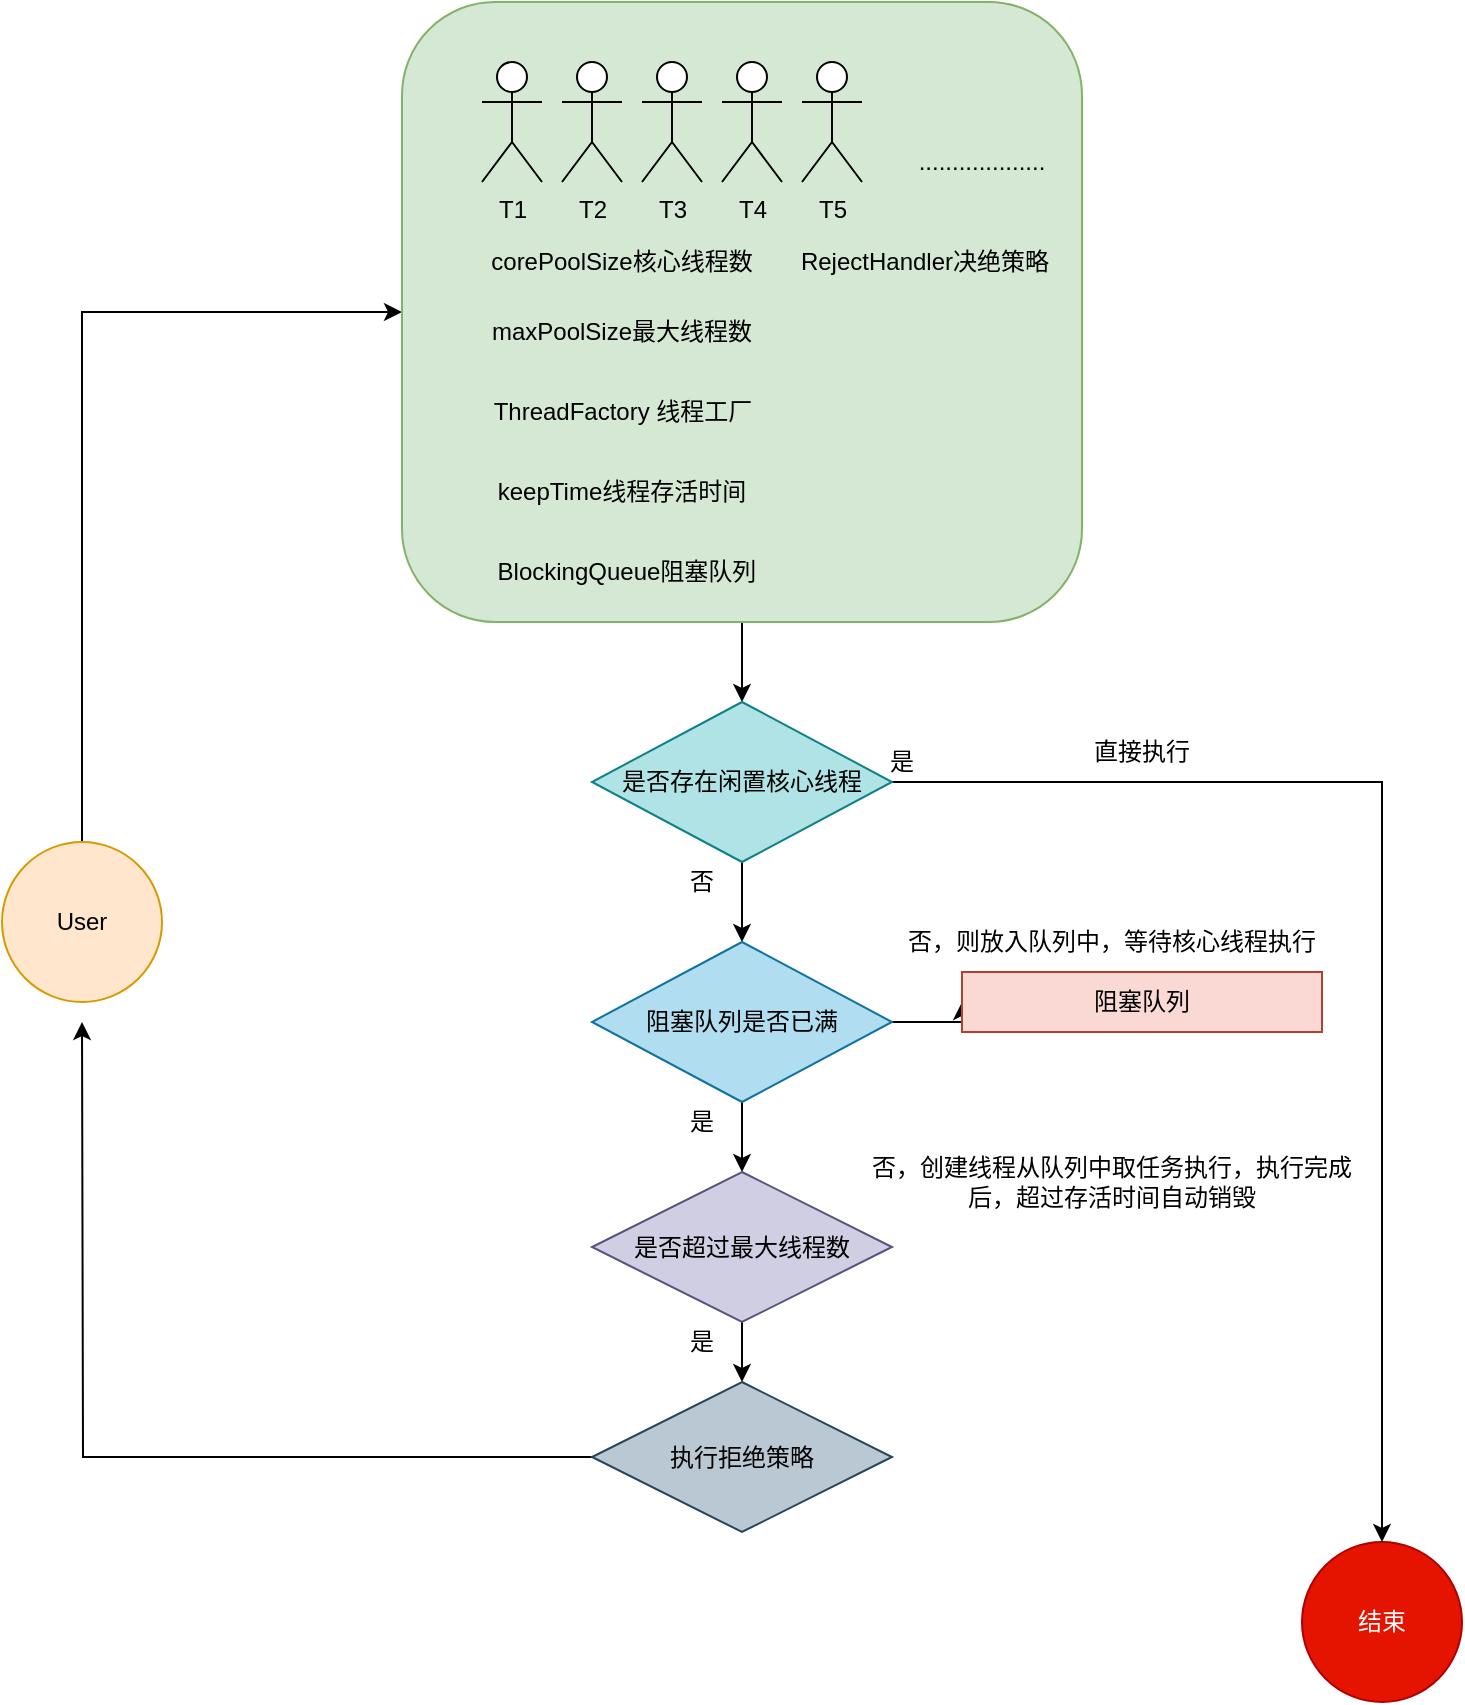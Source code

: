 <mxfile version="15.2.9" type="github">
  <diagram id="iEzbhgo0oH9kanC7SE5g" name="Page-1">
    <mxGraphModel dx="1422" dy="757" grid="1" gridSize="10" guides="1" tooltips="1" connect="1" arrows="1" fold="1" page="1" pageScale="1" pageWidth="827" pageHeight="1169" math="0" shadow="0">
      <root>
        <mxCell id="0" />
        <mxCell id="1" parent="0" />
        <mxCell id="meFgzsg0UzRtF0iSiee3-12" style="edgeStyle=orthogonalEdgeStyle;rounded=0;orthogonalLoop=1;jettySize=auto;html=1;exitX=0.5;exitY=0;exitDx=0;exitDy=0;entryX=0;entryY=0.5;entryDx=0;entryDy=0;" parent="1" source="meFgzsg0UzRtF0iSiee3-2" target="meFgzsg0UzRtF0iSiee3-3" edge="1">
          <mxGeometry relative="1" as="geometry" />
        </mxCell>
        <mxCell id="meFgzsg0UzRtF0iSiee3-2" value="User" style="ellipse;whiteSpace=wrap;html=1;aspect=fixed;fillColor=#ffe6cc;strokeColor=#d79b00;" parent="1" vertex="1">
          <mxGeometry x="20" y="430" width="80" height="80" as="geometry" />
        </mxCell>
        <mxCell id="meFgzsg0UzRtF0iSiee3-27" style="edgeStyle=orthogonalEdgeStyle;rounded=0;orthogonalLoop=1;jettySize=auto;html=1;exitX=0.5;exitY=1;exitDx=0;exitDy=0;" parent="1" source="meFgzsg0UzRtF0iSiee3-3" target="meFgzsg0UzRtF0iSiee3-25" edge="1">
          <mxGeometry relative="1" as="geometry" />
        </mxCell>
        <mxCell id="meFgzsg0UzRtF0iSiee3-3" value="" style="rounded=1;whiteSpace=wrap;html=1;fillColor=#d5e8d4;strokeColor=#82b366;align=center;" parent="1" vertex="1">
          <mxGeometry x="220" y="10" width="340" height="310" as="geometry" />
        </mxCell>
        <mxCell id="meFgzsg0UzRtF0iSiee3-5" value="T5" style="shape=umlActor;verticalLabelPosition=bottom;verticalAlign=top;html=1;outlineConnect=0;" parent="1" vertex="1">
          <mxGeometry x="420" y="40" width="30" height="60" as="geometry" />
        </mxCell>
        <mxCell id="meFgzsg0UzRtF0iSiee3-6" value="T1" style="shape=umlActor;verticalLabelPosition=bottom;verticalAlign=top;html=1;outlineConnect=0;" parent="1" vertex="1">
          <mxGeometry x="260" y="40" width="30" height="60" as="geometry" />
        </mxCell>
        <mxCell id="meFgzsg0UzRtF0iSiee3-7" value="T2" style="shape=umlActor;verticalLabelPosition=bottom;verticalAlign=top;html=1;outlineConnect=0;" parent="1" vertex="1">
          <mxGeometry x="300" y="40" width="30" height="60" as="geometry" />
        </mxCell>
        <mxCell id="meFgzsg0UzRtF0iSiee3-8" value="T3" style="shape=umlActor;verticalLabelPosition=bottom;verticalAlign=top;html=1;outlineConnect=0;" parent="1" vertex="1">
          <mxGeometry x="340" y="40" width="30" height="60" as="geometry" />
        </mxCell>
        <mxCell id="meFgzsg0UzRtF0iSiee3-9" value="T4" style="shape=umlActor;verticalLabelPosition=bottom;verticalAlign=top;html=1;outlineConnect=0;" parent="1" vertex="1">
          <mxGeometry x="380" y="40" width="30" height="60" as="geometry" />
        </mxCell>
        <mxCell id="meFgzsg0UzRtF0iSiee3-11" value="..................." style="text;html=1;strokeColor=none;fillColor=none;align=center;verticalAlign=middle;whiteSpace=wrap;rounded=0;" parent="1" vertex="1">
          <mxGeometry x="490" y="80" width="40" height="20" as="geometry" />
        </mxCell>
        <mxCell id="meFgzsg0UzRtF0iSiee3-14" value="结束" style="ellipse;whiteSpace=wrap;html=1;aspect=fixed;fillColor=#e51400;strokeColor=#B20000;fontColor=#ffffff;" parent="1" vertex="1">
          <mxGeometry x="670" y="780" width="80" height="80" as="geometry" />
        </mxCell>
        <mxCell id="meFgzsg0UzRtF0iSiee3-16" value="corePoolSize核心线程数" style="text;html=1;strokeColor=none;fillColor=none;align=center;verticalAlign=middle;whiteSpace=wrap;rounded=0;" parent="1" vertex="1">
          <mxGeometry x="260" y="130" width="140" height="20" as="geometry" />
        </mxCell>
        <mxCell id="meFgzsg0UzRtF0iSiee3-17" style="edgeStyle=orthogonalEdgeStyle;rounded=0;orthogonalLoop=1;jettySize=auto;html=1;exitX=0.5;exitY=1;exitDx=0;exitDy=0;" parent="1" source="meFgzsg0UzRtF0iSiee3-16" target="meFgzsg0UzRtF0iSiee3-16" edge="1">
          <mxGeometry relative="1" as="geometry" />
        </mxCell>
        <mxCell id="meFgzsg0UzRtF0iSiee3-19" value="BlockingQueue阻塞队列" style="text;html=1;strokeColor=none;fillColor=none;align=center;verticalAlign=middle;whiteSpace=wrap;rounded=0;" parent="1" vertex="1">
          <mxGeometry x="265" y="290" width="135" height="10" as="geometry" />
        </mxCell>
        <mxCell id="meFgzsg0UzRtF0iSiee3-20" value="maxPoolSize最大线程数" style="text;html=1;strokeColor=none;fillColor=none;align=center;verticalAlign=middle;whiteSpace=wrap;rounded=0;" parent="1" vertex="1">
          <mxGeometry x="260" y="170" width="140" height="10" as="geometry" />
        </mxCell>
        <mxCell id="meFgzsg0UzRtF0iSiee3-22" value="ThreadFactory 线程工厂" style="text;html=1;strokeColor=none;fillColor=none;align=center;verticalAlign=middle;whiteSpace=wrap;rounded=0;" parent="1" vertex="1">
          <mxGeometry x="257.5" y="210" width="145" height="10" as="geometry" />
        </mxCell>
        <mxCell id="meFgzsg0UzRtF0iSiee3-24" value="keepTime线程存活时间" style="text;html=1;strokeColor=none;fillColor=none;align=center;verticalAlign=middle;whiteSpace=wrap;rounded=0;" parent="1" vertex="1">
          <mxGeometry x="265" y="250" width="130" height="10" as="geometry" />
        </mxCell>
        <mxCell id="meFgzsg0UzRtF0iSiee3-28" style="edgeStyle=orthogonalEdgeStyle;rounded=0;orthogonalLoop=1;jettySize=auto;html=1;exitX=1;exitY=0.5;exitDx=0;exitDy=0;" parent="1" source="meFgzsg0UzRtF0iSiee3-25" target="meFgzsg0UzRtF0iSiee3-14" edge="1">
          <mxGeometry relative="1" as="geometry" />
        </mxCell>
        <mxCell id="meFgzsg0UzRtF0iSiee3-35" style="edgeStyle=orthogonalEdgeStyle;rounded=0;orthogonalLoop=1;jettySize=auto;html=1;exitX=0.5;exitY=1;exitDx=0;exitDy=0;entryX=0.5;entryY=0;entryDx=0;entryDy=0;" parent="1" source="meFgzsg0UzRtF0iSiee3-25" target="meFgzsg0UzRtF0iSiee3-34" edge="1">
          <mxGeometry relative="1" as="geometry" />
        </mxCell>
        <mxCell id="meFgzsg0UzRtF0iSiee3-25" value="是否存在闲置核心线程" style="rhombus;whiteSpace=wrap;html=1;fillColor=#b0e3e6;strokeColor=#0e8088;" parent="1" vertex="1">
          <mxGeometry x="315" y="360" width="150" height="80" as="geometry" />
        </mxCell>
        <mxCell id="meFgzsg0UzRtF0iSiee3-29" value="直接执行" style="text;html=1;strokeColor=none;fillColor=none;align=center;verticalAlign=middle;whiteSpace=wrap;rounded=0;" parent="1" vertex="1">
          <mxGeometry x="560" y="380" width="60" height="10" as="geometry" />
        </mxCell>
        <mxCell id="meFgzsg0UzRtF0iSiee3-31" value="是" style="text;html=1;strokeColor=none;fillColor=none;align=center;verticalAlign=middle;whiteSpace=wrap;rounded=0;" parent="1" vertex="1">
          <mxGeometry x="450" y="380" width="40" height="20" as="geometry" />
        </mxCell>
        <mxCell id="meFgzsg0UzRtF0iSiee3-32" value="否" style="text;html=1;strokeColor=none;fillColor=none;align=center;verticalAlign=middle;whiteSpace=wrap;rounded=0;" parent="1" vertex="1">
          <mxGeometry x="350" y="440" width="40" height="20" as="geometry" />
        </mxCell>
        <mxCell id="meFgzsg0UzRtF0iSiee3-39" style="edgeStyle=orthogonalEdgeStyle;rounded=0;orthogonalLoop=1;jettySize=auto;html=1;exitX=1;exitY=0.5;exitDx=0;exitDy=0;entryX=0;entryY=0.5;entryDx=0;entryDy=0;" parent="1" source="meFgzsg0UzRtF0iSiee3-34" target="meFgzsg0UzRtF0iSiee3-38" edge="1">
          <mxGeometry relative="1" as="geometry" />
        </mxCell>
        <mxCell id="meFgzsg0UzRtF0iSiee3-41" style="edgeStyle=orthogonalEdgeStyle;rounded=0;orthogonalLoop=1;jettySize=auto;html=1;exitX=0.5;exitY=1;exitDx=0;exitDy=0;entryX=0.5;entryY=0;entryDx=0;entryDy=0;" parent="1" source="meFgzsg0UzRtF0iSiee3-34" target="meFgzsg0UzRtF0iSiee3-40" edge="1">
          <mxGeometry relative="1" as="geometry" />
        </mxCell>
        <mxCell id="meFgzsg0UzRtF0iSiee3-34" value="阻塞队列是否已满" style="rhombus;whiteSpace=wrap;html=1;fillColor=#b1ddf0;strokeColor=#10739e;" parent="1" vertex="1">
          <mxGeometry x="315" y="480" width="150" height="80" as="geometry" />
        </mxCell>
        <mxCell id="meFgzsg0UzRtF0iSiee3-36" value="否，则放入队列中，等待核心线程执行" style="text;html=1;strokeColor=none;fillColor=none;align=center;verticalAlign=middle;whiteSpace=wrap;rounded=0;" parent="1" vertex="1">
          <mxGeometry x="450" y="470" width="250" height="20" as="geometry" />
        </mxCell>
        <mxCell id="meFgzsg0UzRtF0iSiee3-38" value="阻塞队列" style="rounded=0;whiteSpace=wrap;html=1;fillColor=#fad9d5;strokeColor=#ae4132;" parent="1" vertex="1">
          <mxGeometry x="500" y="495" width="180" height="30" as="geometry" />
        </mxCell>
        <mxCell id="meFgzsg0UzRtF0iSiee3-48" style="edgeStyle=orthogonalEdgeStyle;rounded=0;orthogonalLoop=1;jettySize=auto;html=1;entryX=0.5;entryY=0;entryDx=0;entryDy=0;" parent="1" source="meFgzsg0UzRtF0iSiee3-40" target="meFgzsg0UzRtF0iSiee3-47" edge="1">
          <mxGeometry relative="1" as="geometry" />
        </mxCell>
        <mxCell id="meFgzsg0UzRtF0iSiee3-40" value="是否超过最大线程数" style="rhombus;whiteSpace=wrap;html=1;fillColor=#d0cee2;strokeColor=#56517e;" parent="1" vertex="1">
          <mxGeometry x="315" y="595" width="150" height="75" as="geometry" />
        </mxCell>
        <mxCell id="meFgzsg0UzRtF0iSiee3-42" value="是" style="text;html=1;strokeColor=none;fillColor=none;align=center;verticalAlign=middle;whiteSpace=wrap;rounded=0;" parent="1" vertex="1">
          <mxGeometry x="350" y="560" width="40" height="20" as="geometry" />
        </mxCell>
        <mxCell id="meFgzsg0UzRtF0iSiee3-43" value="RejectHandler决绝策略" style="text;html=1;strokeColor=none;fillColor=none;align=center;verticalAlign=middle;whiteSpace=wrap;rounded=0;" parent="1" vertex="1">
          <mxGeometry x="414" y="135" width="135" height="10" as="geometry" />
        </mxCell>
        <mxCell id="meFgzsg0UzRtF0iSiee3-45" value="否，创建线程从队列中取任务执行，执行完成后，超过存活时间自动销毁" style="text;html=1;strokeColor=none;fillColor=none;align=center;verticalAlign=middle;whiteSpace=wrap;rounded=0;" parent="1" vertex="1">
          <mxGeometry x="450" y="590" width="250" height="20" as="geometry" />
        </mxCell>
        <mxCell id="meFgzsg0UzRtF0iSiee3-46" value="是" style="text;html=1;strokeColor=none;fillColor=none;align=center;verticalAlign=middle;whiteSpace=wrap;rounded=0;" parent="1" vertex="1">
          <mxGeometry x="350" y="670" width="40" height="20" as="geometry" />
        </mxCell>
        <mxCell id="meFgzsg0UzRtF0iSiee3-49" style="edgeStyle=orthogonalEdgeStyle;rounded=0;orthogonalLoop=1;jettySize=auto;html=1;" parent="1" source="meFgzsg0UzRtF0iSiee3-47" edge="1">
          <mxGeometry relative="1" as="geometry">
            <mxPoint x="60" y="520" as="targetPoint" />
          </mxGeometry>
        </mxCell>
        <mxCell id="meFgzsg0UzRtF0iSiee3-47" value="执行拒绝策略" style="rhombus;whiteSpace=wrap;html=1;fillColor=#bac8d3;strokeColor=#23445d;" parent="1" vertex="1">
          <mxGeometry x="315" y="700" width="150" height="75" as="geometry" />
        </mxCell>
      </root>
    </mxGraphModel>
  </diagram>
</mxfile>
